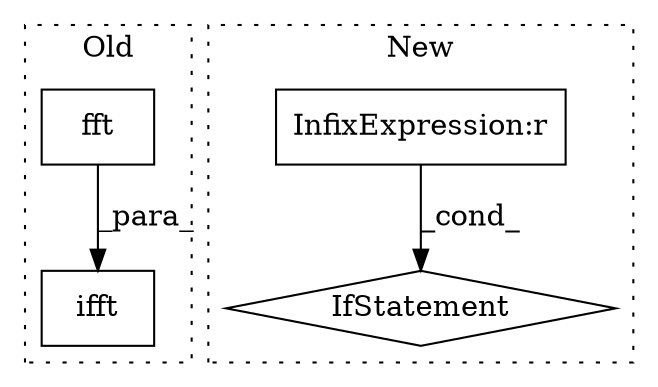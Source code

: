 digraph G {
subgraph cluster0 {
1 [label="ifft" a="32" s="2639,2647" l="5,1" shape="box"];
3 [label="fft" a="32" s="2431,2436" l="4,1" shape="box"];
label = "Old";
style="dotted";
}
subgraph cluster1 {
2 [label="IfStatement" a="25" s="2992,3037" l="4,2" shape="diamond"];
4 [label="InfixExpression:r" a="27" s="3028" l="4" shape="box"];
label = "New";
style="dotted";
}
3 -> 1 [label="_para_"];
4 -> 2 [label="_cond_"];
}